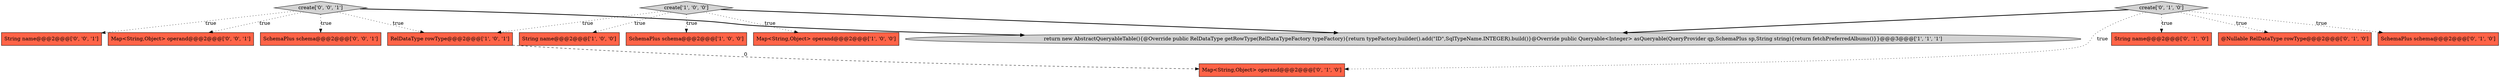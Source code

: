 digraph {
13 [style = filled, label = "Map<String,Object> operand@@@2@@@['0', '0', '1']", fillcolor = tomato, shape = box image = "AAA0AAABBB3BBB"];
4 [style = filled, label = "String name@@@2@@@['1', '0', '0']", fillcolor = tomato, shape = box image = "AAA0AAABBB1BBB"];
6 [style = filled, label = "String name@@@2@@@['0', '1', '0']", fillcolor = tomato, shape = box image = "AAA0AAABBB2BBB"];
11 [style = filled, label = "SchemaPlus schema@@@2@@@['0', '0', '1']", fillcolor = tomato, shape = box image = "AAA0AAABBB3BBB"];
3 [style = filled, label = "SchemaPlus schema@@@2@@@['1', '0', '0']", fillcolor = tomato, shape = box image = "AAA0AAABBB1BBB"];
5 [style = filled, label = "RelDataType rowType@@@2@@@['1', '0', '1']", fillcolor = tomato, shape = box image = "AAA0AAABBB1BBB"];
9 [style = filled, label = "Map<String,Object> operand@@@2@@@['0', '1', '0']", fillcolor = tomato, shape = box image = "AAA1AAABBB2BBB"];
1 [style = filled, label = "return new AbstractQueryableTable(){@Override public RelDataType getRowType(RelDataTypeFactory typeFactory){return typeFactory.builder().add(\"ID\",SqlTypeName.INTEGER).build()}@Override public Queryable<Integer> asQueryable(QueryProvider qp,SchemaPlus sp,String string){return fetchPreferredAlbums()}}@@@3@@@['1', '1', '1']", fillcolor = lightgray, shape = ellipse image = "AAA0AAABBB1BBB"];
0 [style = filled, label = "Map<String,Object> operand@@@2@@@['1', '0', '0']", fillcolor = tomato, shape = box image = "AAA0AAABBB1BBB"];
12 [style = filled, label = "String name@@@2@@@['0', '0', '1']", fillcolor = tomato, shape = box image = "AAA0AAABBB3BBB"];
7 [style = filled, label = "@Nullable RelDataType rowType@@@2@@@['0', '1', '0']", fillcolor = tomato, shape = box image = "AAA0AAABBB2BBB"];
2 [style = filled, label = "create['1', '0', '0']", fillcolor = lightgray, shape = diamond image = "AAA0AAABBB1BBB"];
10 [style = filled, label = "create['0', '1', '0']", fillcolor = lightgray, shape = diamond image = "AAA0AAABBB2BBB"];
14 [style = filled, label = "create['0', '0', '1']", fillcolor = lightgray, shape = diamond image = "AAA0AAABBB3BBB"];
8 [style = filled, label = "SchemaPlus schema@@@2@@@['0', '1', '0']", fillcolor = tomato, shape = box image = "AAA0AAABBB2BBB"];
2->3 [style = dotted, label="true"];
14->11 [style = dotted, label="true"];
10->8 [style = dotted, label="true"];
5->9 [style = dashed, label="0"];
10->6 [style = dotted, label="true"];
2->0 [style = dotted, label="true"];
14->5 [style = dotted, label="true"];
2->5 [style = dotted, label="true"];
14->12 [style = dotted, label="true"];
10->1 [style = bold, label=""];
10->9 [style = dotted, label="true"];
2->1 [style = bold, label=""];
10->7 [style = dotted, label="true"];
14->13 [style = dotted, label="true"];
14->1 [style = bold, label=""];
2->4 [style = dotted, label="true"];
}
